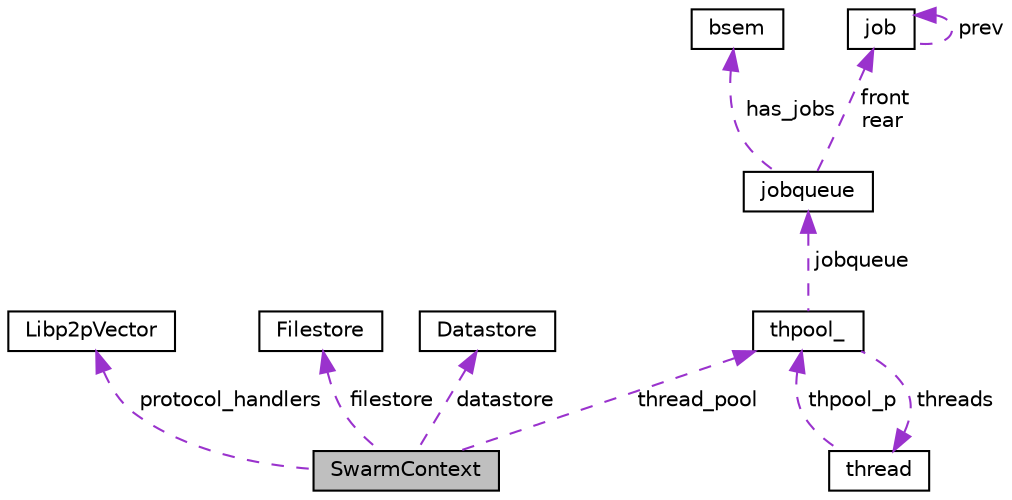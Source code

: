 digraph "SwarmContext"
{
  edge [fontname="Helvetica",fontsize="10",labelfontname="Helvetica",labelfontsize="10"];
  node [fontname="Helvetica",fontsize="10",shape=record];
  Node1 [label="SwarmContext",height=0.2,width=0.4,color="black", fillcolor="grey75", style="filled", fontcolor="black"];
  Node2 -> Node1 [dir="back",color="darkorchid3",fontsize="10",style="dashed",label=" protocol_handlers" ,fontname="Helvetica"];
  Node2 [label="Libp2pVector",height=0.2,width=0.4,color="black", fillcolor="white", style="filled",URL="$struct_libp2p_vector.html"];
  Node3 -> Node1 [dir="back",color="darkorchid3",fontsize="10",style="dashed",label=" filestore" ,fontname="Helvetica"];
  Node3 [label="Filestore",height=0.2,width=0.4,color="black", fillcolor="white", style="filled",URL="$struct_filestore.html"];
  Node4 -> Node1 [dir="back",color="darkorchid3",fontsize="10",style="dashed",label=" thread_pool" ,fontname="Helvetica"];
  Node4 [label="thpool_",height=0.2,width=0.4,color="black", fillcolor="white", style="filled",URL="$structthpool__.html"];
  Node5 -> Node4 [dir="back",color="darkorchid3",fontsize="10",style="dashed",label=" threads" ,fontname="Helvetica"];
  Node5 [label="thread",height=0.2,width=0.4,color="black", fillcolor="white", style="filled",URL="$structthread.html"];
  Node4 -> Node5 [dir="back",color="darkorchid3",fontsize="10",style="dashed",label=" thpool_p" ,fontname="Helvetica"];
  Node6 -> Node4 [dir="back",color="darkorchid3",fontsize="10",style="dashed",label=" jobqueue" ,fontname="Helvetica"];
  Node6 [label="jobqueue",height=0.2,width=0.4,color="black", fillcolor="white", style="filled",URL="$structjobqueue.html"];
  Node7 -> Node6 [dir="back",color="darkorchid3",fontsize="10",style="dashed",label=" has_jobs" ,fontname="Helvetica"];
  Node7 [label="bsem",height=0.2,width=0.4,color="black", fillcolor="white", style="filled",URL="$structbsem.html"];
  Node8 -> Node6 [dir="back",color="darkorchid3",fontsize="10",style="dashed",label=" front\nrear" ,fontname="Helvetica"];
  Node8 [label="job",height=0.2,width=0.4,color="black", fillcolor="white", style="filled",URL="$structjob.html"];
  Node8 -> Node8 [dir="back",color="darkorchid3",fontsize="10",style="dashed",label=" prev" ,fontname="Helvetica"];
  Node9 -> Node1 [dir="back",color="darkorchid3",fontsize="10",style="dashed",label=" datastore" ,fontname="Helvetica"];
  Node9 [label="Datastore",height=0.2,width=0.4,color="black", fillcolor="white", style="filled",URL="$struct_datastore.html"];
}
